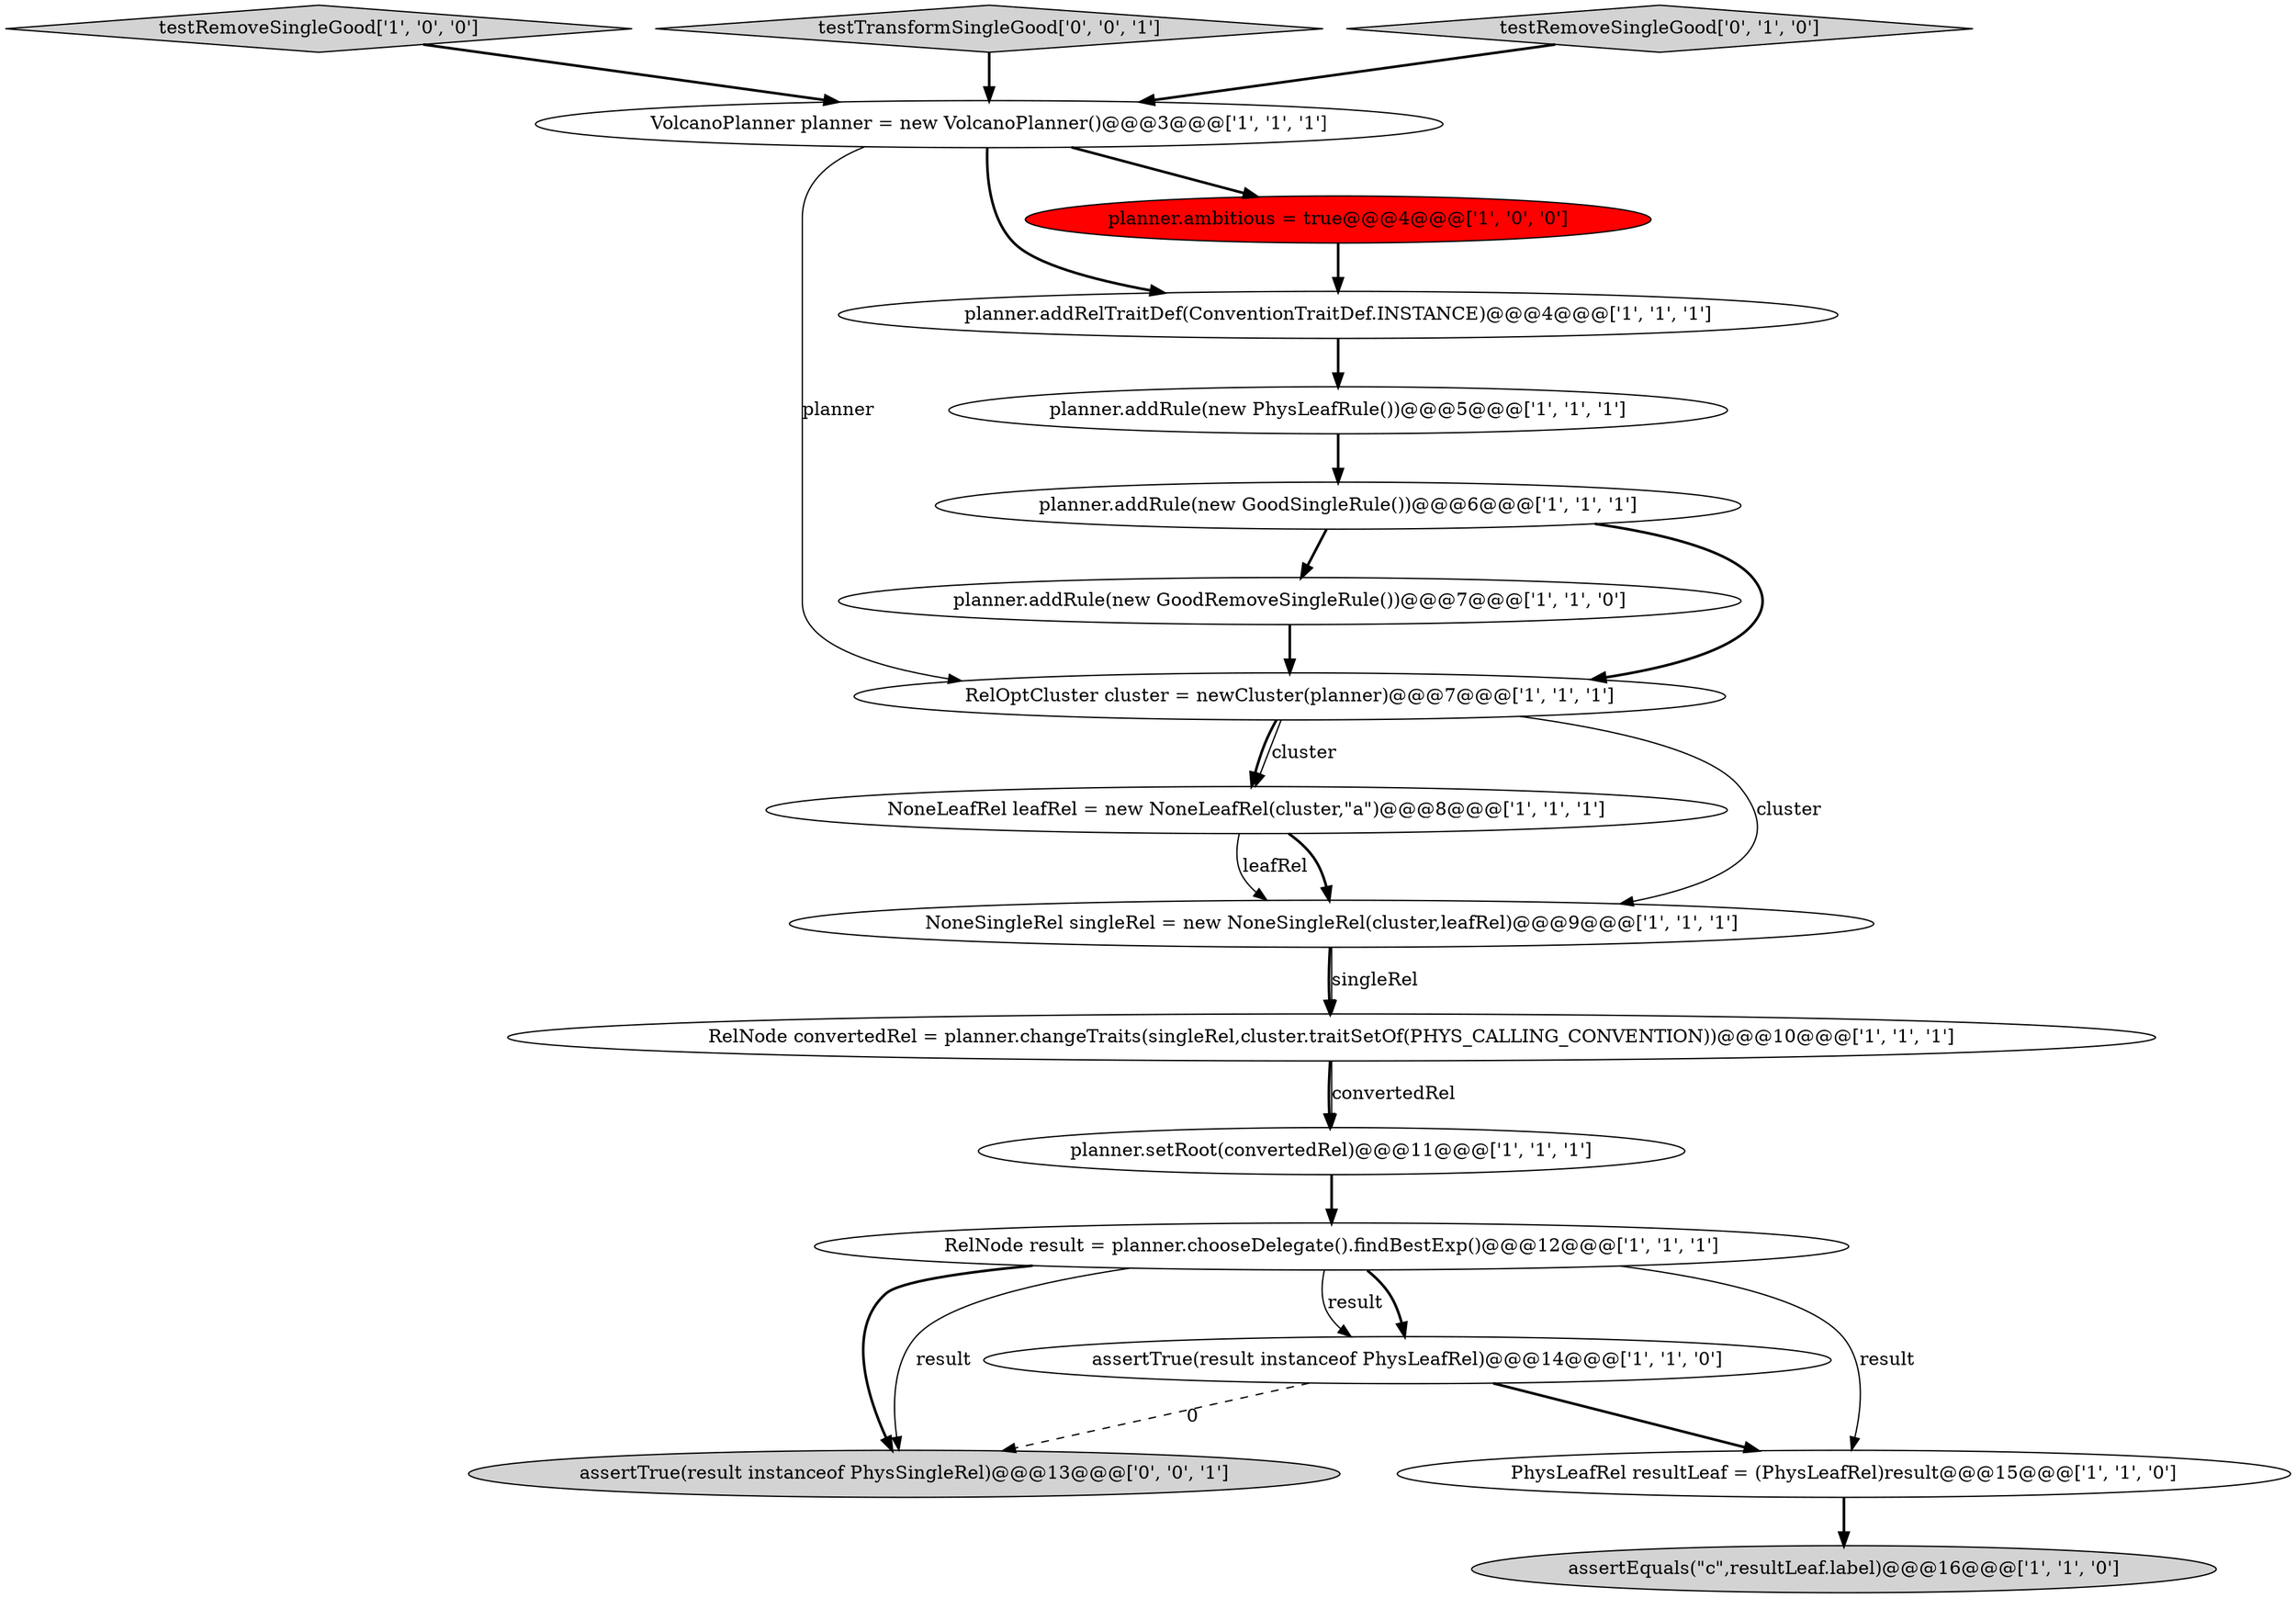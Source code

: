 digraph {
13 [style = filled, label = "planner.setRoot(convertedRel)@@@11@@@['1', '1', '1']", fillcolor = white, shape = ellipse image = "AAA0AAABBB1BBB"];
11 [style = filled, label = "assertTrue(result instanceof PhysLeafRel)@@@14@@@['1', '1', '0']", fillcolor = white, shape = ellipse image = "AAA0AAABBB1BBB"];
14 [style = filled, label = "RelOptCluster cluster = newCluster(planner)@@@7@@@['1', '1', '1']", fillcolor = white, shape = ellipse image = "AAA0AAABBB1BBB"];
0 [style = filled, label = "planner.ambitious = true@@@4@@@['1', '0', '0']", fillcolor = red, shape = ellipse image = "AAA1AAABBB1BBB"];
18 [style = filled, label = "assertTrue(result instanceof PhysSingleRel)@@@13@@@['0', '0', '1']", fillcolor = lightgray, shape = ellipse image = "AAA0AAABBB3BBB"];
5 [style = filled, label = "RelNode result = planner.chooseDelegate().findBestExp()@@@12@@@['1', '1', '1']", fillcolor = white, shape = ellipse image = "AAA0AAABBB1BBB"];
8 [style = filled, label = "PhysLeafRel resultLeaf = (PhysLeafRel)result@@@15@@@['1', '1', '0']", fillcolor = white, shape = ellipse image = "AAA0AAABBB1BBB"];
12 [style = filled, label = "testRemoveSingleGood['1', '0', '0']", fillcolor = lightgray, shape = diamond image = "AAA0AAABBB1BBB"];
3 [style = filled, label = "planner.addRule(new GoodRemoveSingleRule())@@@7@@@['1', '1', '0']", fillcolor = white, shape = ellipse image = "AAA0AAABBB1BBB"];
6 [style = filled, label = "VolcanoPlanner planner = new VolcanoPlanner()@@@3@@@['1', '1', '1']", fillcolor = white, shape = ellipse image = "AAA0AAABBB1BBB"];
7 [style = filled, label = "RelNode convertedRel = planner.changeTraits(singleRel,cluster.traitSetOf(PHYS_CALLING_CONVENTION))@@@10@@@['1', '1', '1']", fillcolor = white, shape = ellipse image = "AAA0AAABBB1BBB"];
2 [style = filled, label = "planner.addRule(new PhysLeafRule())@@@5@@@['1', '1', '1']", fillcolor = white, shape = ellipse image = "AAA0AAABBB1BBB"];
9 [style = filled, label = "assertEquals(\"c\",resultLeaf.label)@@@16@@@['1', '1', '0']", fillcolor = lightgray, shape = ellipse image = "AAA0AAABBB1BBB"];
1 [style = filled, label = "NoneLeafRel leafRel = new NoneLeafRel(cluster,\"a\")@@@8@@@['1', '1', '1']", fillcolor = white, shape = ellipse image = "AAA0AAABBB1BBB"];
4 [style = filled, label = "planner.addRelTraitDef(ConventionTraitDef.INSTANCE)@@@4@@@['1', '1', '1']", fillcolor = white, shape = ellipse image = "AAA0AAABBB1BBB"];
15 [style = filled, label = "NoneSingleRel singleRel = new NoneSingleRel(cluster,leafRel)@@@9@@@['1', '1', '1']", fillcolor = white, shape = ellipse image = "AAA0AAABBB1BBB"];
17 [style = filled, label = "testTransformSingleGood['0', '0', '1']", fillcolor = lightgray, shape = diamond image = "AAA0AAABBB3BBB"];
16 [style = filled, label = "testRemoveSingleGood['0', '1', '0']", fillcolor = lightgray, shape = diamond image = "AAA0AAABBB2BBB"];
10 [style = filled, label = "planner.addRule(new GoodSingleRule())@@@6@@@['1', '1', '1']", fillcolor = white, shape = ellipse image = "AAA0AAABBB1BBB"];
7->13 [style = bold, label=""];
6->14 [style = solid, label="planner"];
15->7 [style = bold, label=""];
10->14 [style = bold, label=""];
17->6 [style = bold, label=""];
1->15 [style = bold, label=""];
16->6 [style = bold, label=""];
3->14 [style = bold, label=""];
14->15 [style = solid, label="cluster"];
15->7 [style = solid, label="singleRel"];
10->3 [style = bold, label=""];
6->0 [style = bold, label=""];
5->18 [style = bold, label=""];
4->2 [style = bold, label=""];
14->1 [style = solid, label="cluster"];
2->10 [style = bold, label=""];
12->6 [style = bold, label=""];
14->1 [style = bold, label=""];
5->8 [style = solid, label="result"];
1->15 [style = solid, label="leafRel"];
6->4 [style = bold, label=""];
7->13 [style = solid, label="convertedRel"];
0->4 [style = bold, label=""];
11->18 [style = dashed, label="0"];
5->18 [style = solid, label="result"];
8->9 [style = bold, label=""];
13->5 [style = bold, label=""];
11->8 [style = bold, label=""];
5->11 [style = bold, label=""];
5->11 [style = solid, label="result"];
}
